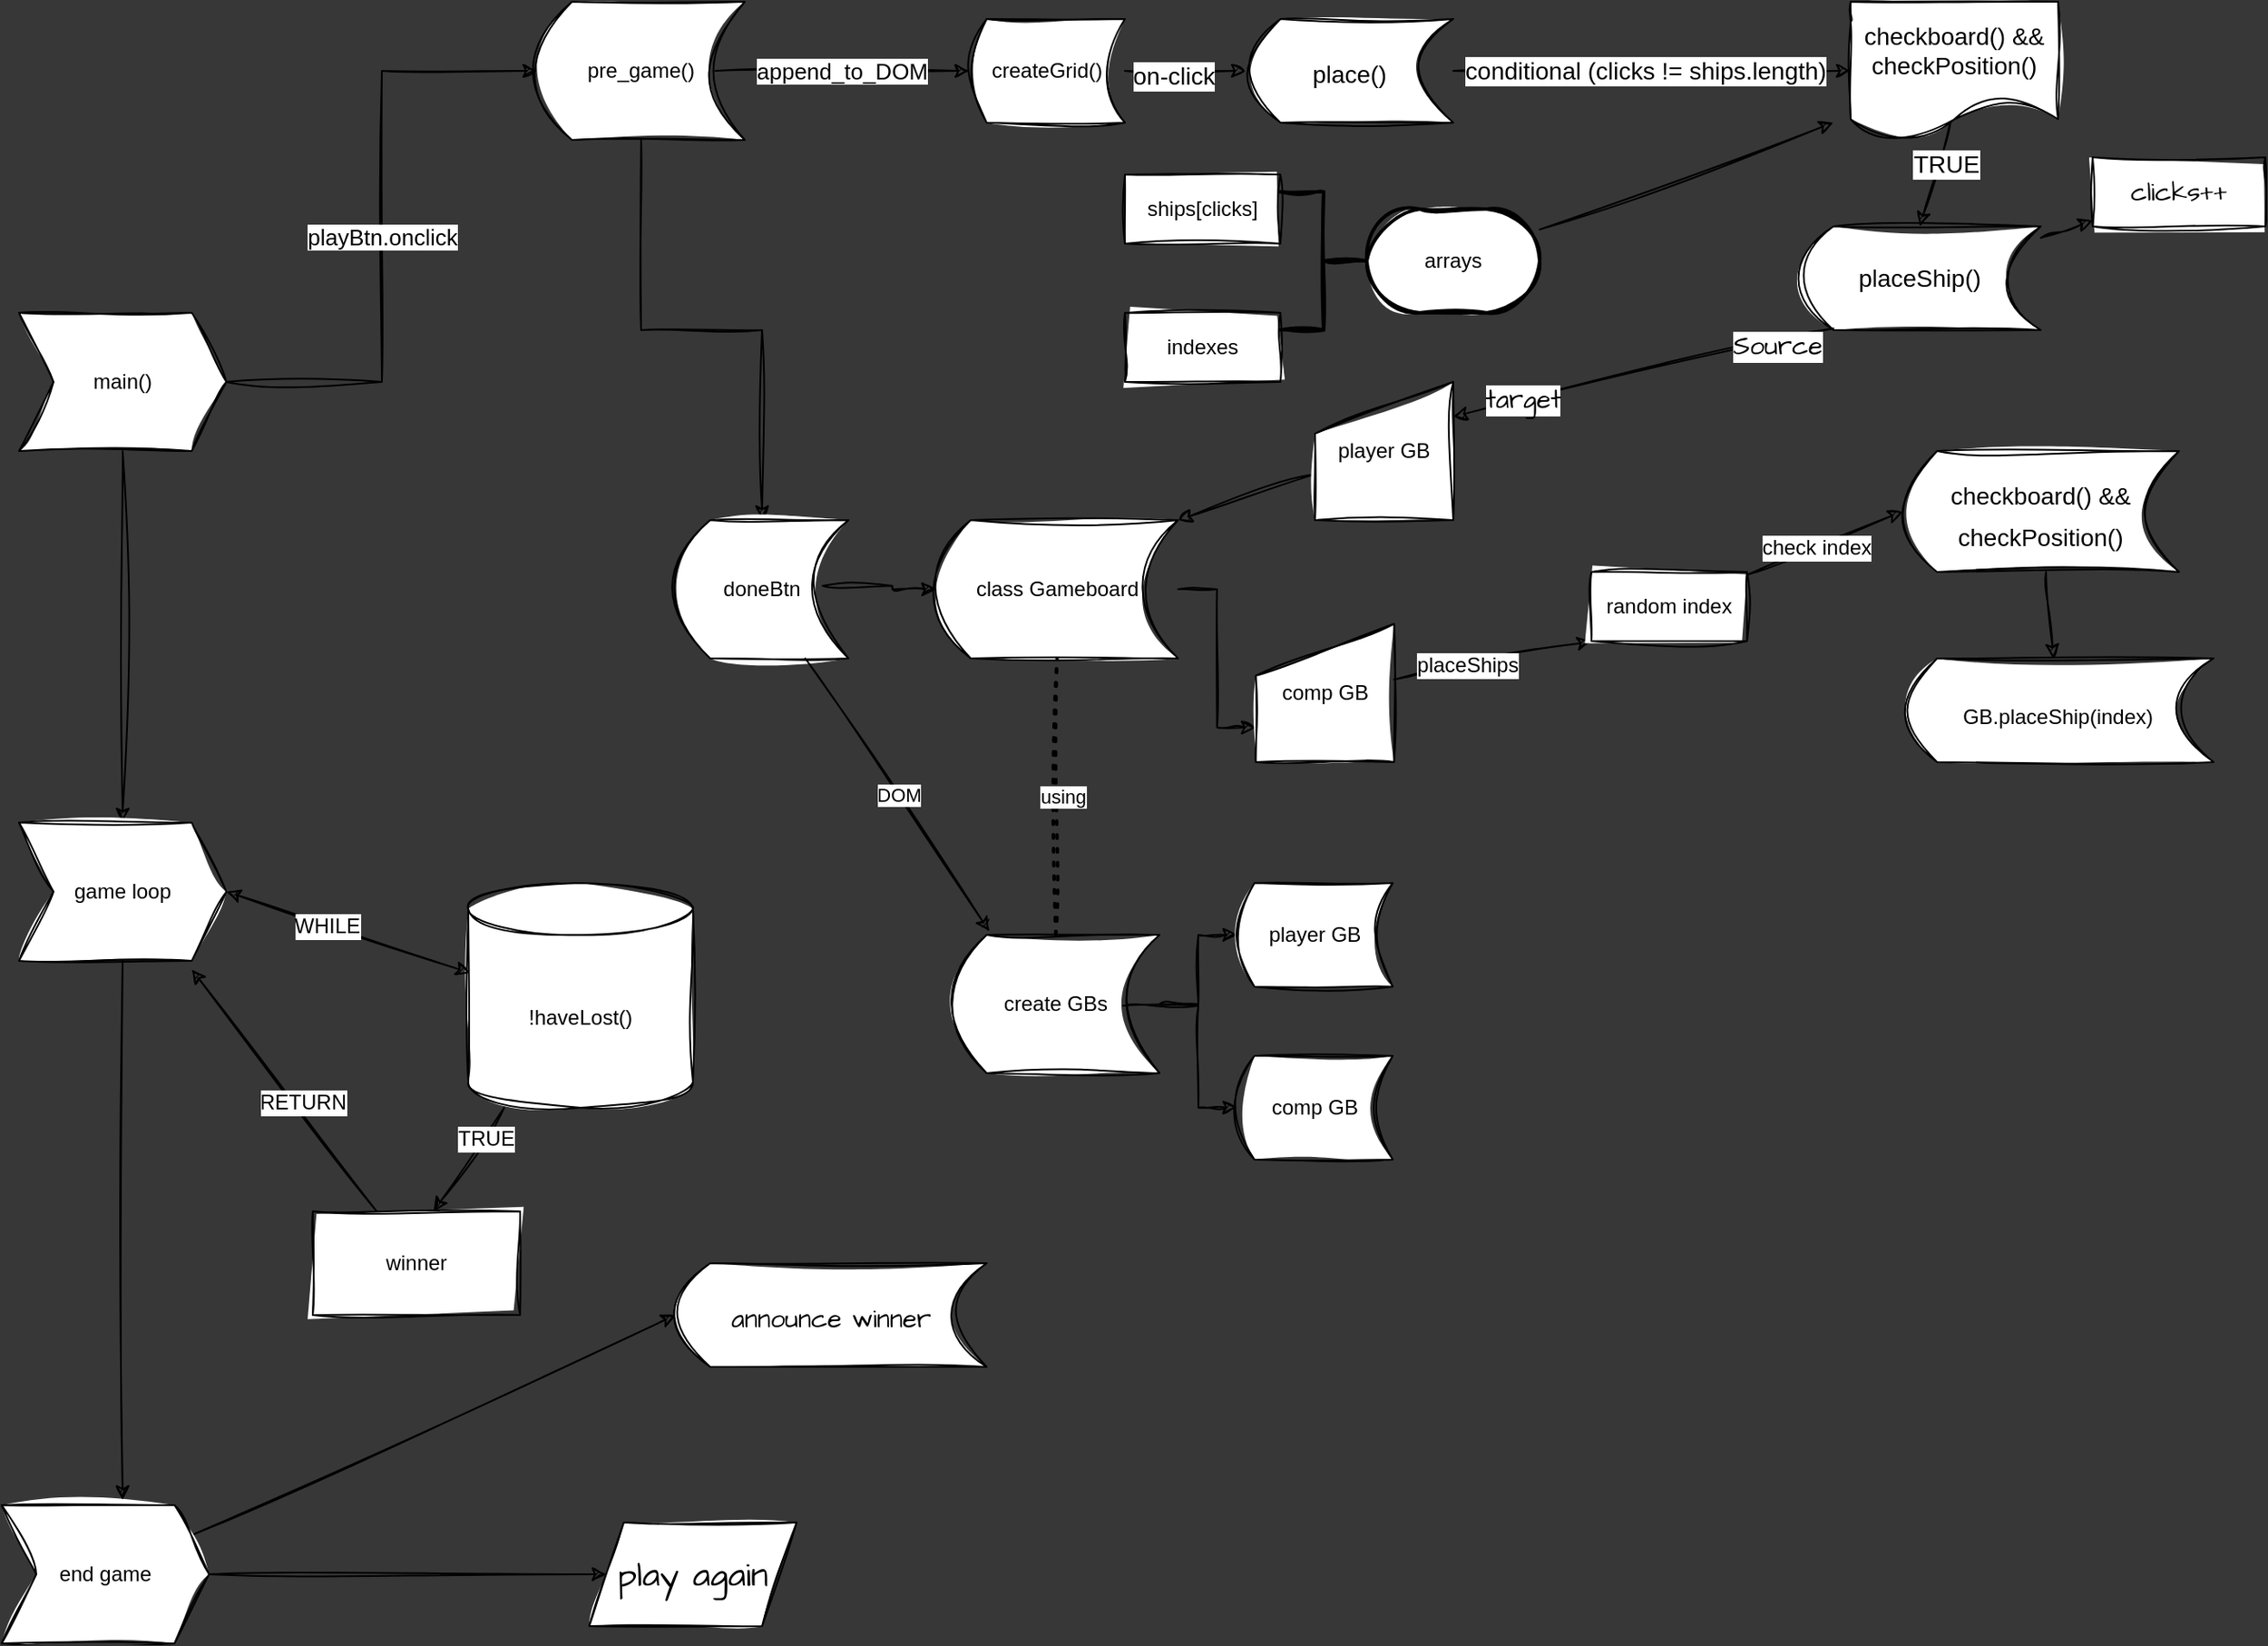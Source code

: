 <mxfile>
    <diagram name="Page-1" id="m-H0FLu24nv11wT-axkR">
        <mxGraphModel dx="1386" dy="589" grid="1" gridSize="10" guides="1" tooltips="1" connect="1" arrows="1" fold="1" page="1" pageScale="1" pageWidth="700" pageHeight="1000" background="#383738" math="0" shadow="0">
            <root>
                <mxCell id="0"/>
                <mxCell id="1" parent="0"/>
                <mxCell id="Bx23bYmAfjSLyzvlvgFU-8" style="edgeStyle=orthogonalEdgeStyle;rounded=0;orthogonalLoop=1;jettySize=auto;html=1;exitX=0.858;exitY=0.5;exitDx=0;exitDy=0;exitPerimeter=0;entryX=0;entryY=0.5;entryDx=0;entryDy=0;sketch=1;curveFitting=1;jiggle=2;" parent="1" source="Bx23bYmAfjSLyzvlvgFU-4" target="Bx23bYmAfjSLyzvlvgFU-10" edge="1">
                    <mxGeometry relative="1" as="geometry">
                        <mxPoint x="670" y="70" as="targetPoint"/>
                    </mxGeometry>
                </mxCell>
                <mxCell id="Bx23bYmAfjSLyzvlvgFU-9" value="append_to_DOM" style="edgeLabel;html=1;align=center;verticalAlign=middle;resizable=0;points=[];fontSize=13;rounded=0;sketch=1;curveFitting=1;jiggle=2;" parent="Bx23bYmAfjSLyzvlvgFU-8" vertex="1" connectable="0">
                    <mxGeometry x="-0.022" y="-2" relative="1" as="geometry">
                        <mxPoint x="1" y="-2" as="offset"/>
                    </mxGeometry>
                </mxCell>
                <mxCell id="Bx23bYmAfjSLyzvlvgFU-32" style="edgeStyle=orthogonalEdgeStyle;rounded=0;orthogonalLoop=1;jettySize=auto;html=1;entryX=0.5;entryY=0;entryDx=0;entryDy=0;sketch=1;curveFitting=1;jiggle=2;" parent="1" source="Bx23bYmAfjSLyzvlvgFU-4" target="Bx23bYmAfjSLyzvlvgFU-41" edge="1">
                    <mxGeometry relative="1" as="geometry">
                        <mxPoint x="410" y="290" as="targetPoint"/>
                    </mxGeometry>
                </mxCell>
                <mxCell id="Bx23bYmAfjSLyzvlvgFU-4" value="pre_game()" style="shape=dataStorage;whiteSpace=wrap;html=1;fixedSize=1;size=20;rotation=0;rounded=0;sketch=1;curveFitting=1;jiggle=2;" parent="1" vertex="1">
                    <mxGeometry x="350" y="30" width="120" height="80" as="geometry"/>
                </mxCell>
                <mxCell id="25" style="edgeStyle=none;sketch=1;hachureGap=4;jiggle=2;curveFitting=1;html=1;entryX=0;entryY=0.5;entryDx=0;entryDy=0;fontFamily=Architects Daughter;fontSource=https%3A%2F%2Ffonts.googleapis.com%2Fcss%3Ffamily%3DArchitects%2BDaughter;fontSize=16;" parent="1" source="Bx23bYmAfjSLyzvlvgFU-10" target="24" edge="1">
                    <mxGeometry relative="1" as="geometry"/>
                </mxCell>
                <mxCell id="26" value="on-click" style="edgeLabel;html=1;align=center;verticalAlign=middle;resizable=0;points=[];fontSize=14;fontFamily=Helvetica;" parent="25" vertex="1" connectable="0">
                    <mxGeometry x="-0.2" y="-3" relative="1" as="geometry">
                        <mxPoint as="offset"/>
                    </mxGeometry>
                </mxCell>
                <mxCell id="Bx23bYmAfjSLyzvlvgFU-10" value="createGrid()" style="shape=dataStorage;whiteSpace=wrap;html=1;fixedSize=1;size=10;rounded=0;sketch=1;curveFitting=1;jiggle=2;" parent="1" vertex="1">
                    <mxGeometry x="600" y="40" width="90" height="60" as="geometry"/>
                </mxCell>
                <mxCell id="Bx23bYmAfjSLyzvlvgFU-13" style="edgeStyle=orthogonalEdgeStyle;rounded=0;orthogonalLoop=1;jettySize=auto;html=1;entryX=0;entryY=0.5;entryDx=0;entryDy=0;sketch=1;curveFitting=1;jiggle=2;" parent="1" source="Bx23bYmAfjSLyzvlvgFU-12" target="Bx23bYmAfjSLyzvlvgFU-4" edge="1">
                    <mxGeometry relative="1" as="geometry"/>
                </mxCell>
                <mxCell id="Bx23bYmAfjSLyzvlvgFU-14" value="playBtn.onclick" style="edgeLabel;html=1;align=center;verticalAlign=middle;resizable=0;points=[];fontSize=13;rounded=0;sketch=1;curveFitting=1;jiggle=2;" parent="Bx23bYmAfjSLyzvlvgFU-13" vertex="1" connectable="0">
                    <mxGeometry x="-0.033" relative="1" as="geometry">
                        <mxPoint as="offset"/>
                    </mxGeometry>
                </mxCell>
                <mxCell id="Bx23bYmAfjSLyzvlvgFU-43" style="edgeStyle=orthogonalEdgeStyle;rounded=0;orthogonalLoop=1;jettySize=auto;html=1;sketch=1;curveFitting=1;jiggle=2;" parent="1" source="Bx23bYmAfjSLyzvlvgFU-12" target="Bx23bYmAfjSLyzvlvgFU-42" edge="1">
                    <mxGeometry relative="1" as="geometry"/>
                </mxCell>
                <mxCell id="Bx23bYmAfjSLyzvlvgFU-12" value="main()" style="shape=step;perimeter=stepPerimeter;whiteSpace=wrap;html=1;fixedSize=1;rounded=0;sketch=1;curveFitting=1;jiggle=2;" parent="1" vertex="1">
                    <mxGeometry x="50" y="210" width="120" height="80" as="geometry"/>
                </mxCell>
                <mxCell id="Bx23bYmAfjSLyzvlvgFU-36" style="edgeStyle=orthogonalEdgeStyle;rounded=0;orthogonalLoop=1;jettySize=auto;html=1;exitX=0.85;exitY=0.475;exitDx=0;exitDy=0;exitPerimeter=0;sketch=1;curveFitting=1;jiggle=2;" parent="1" source="Bx23bYmAfjSLyzvlvgFU-41" target="Bx23bYmAfjSLyzvlvgFU-35" edge="1">
                    <mxGeometry relative="1" as="geometry">
                        <mxPoint x="540.75" y="370" as="sourcePoint"/>
                    </mxGeometry>
                </mxCell>
                <mxCell id="51" style="edgeStyle=none;sketch=1;hachureGap=4;jiggle=2;curveFitting=1;html=1;fontFamily=Architects Daughter;fontSource=https%3A%2F%2Ffonts.googleapis.com%2Fcss%3Ffamily%3DArchitects%2BDaughter;fontSize=15;" edge="1" parent="1" source="Bx23bYmAfjSLyzvlvgFU-27">
                    <mxGeometry relative="1" as="geometry">
                        <mxPoint x="1100" y="100" as="targetPoint"/>
                    </mxGeometry>
                </mxCell>
                <mxCell id="Bx23bYmAfjSLyzvlvgFU-27" value="arrays" style="strokeWidth=2;html=1;shape=mxgraph.flowchart.terminator;whiteSpace=wrap;rounded=0;sketch=1;curveFitting=1;jiggle=2;" parent="1" vertex="1">
                    <mxGeometry x="830" y="150" width="100" height="60" as="geometry"/>
                </mxCell>
                <mxCell id="Bx23bYmAfjSLyzvlvgFU-28" value="" style="strokeWidth=2;html=1;shape=mxgraph.flowchart.annotation_2;align=left;labelPosition=right;pointerEvents=1;rounded=0;sketch=1;curveFitting=1;jiggle=2;rotation=-180;" parent="1" vertex="1">
                    <mxGeometry x="780" y="140" width="50" height="80" as="geometry"/>
                </mxCell>
                <mxCell id="Bx23bYmAfjSLyzvlvgFU-30" value="ships[clicks]" style="rounded=0;whiteSpace=wrap;html=1;sketch=1;curveFitting=1;jiggle=2;" parent="1" vertex="1">
                    <mxGeometry x="690" y="130" width="90" height="40" as="geometry"/>
                </mxCell>
                <mxCell id="Bx23bYmAfjSLyzvlvgFU-31" value="indexes" style="rounded=0;whiteSpace=wrap;html=1;sketch=1;curveFitting=1;jiggle=2;" parent="1" vertex="1">
                    <mxGeometry x="690" y="210" width="90" height="40" as="geometry"/>
                </mxCell>
                <mxCell id="Bx23bYmAfjSLyzvlvgFU-39" style="edgeStyle=orthogonalEdgeStyle;rounded=0;orthogonalLoop=1;jettySize=auto;html=1;entryX=0;entryY=0.75;entryDx=0;entryDy=0;sketch=1;curveFitting=1;jiggle=2;" parent="1" source="Bx23bYmAfjSLyzvlvgFU-35" target="Bx23bYmAfjSLyzvlvgFU-40" edge="1">
                    <mxGeometry relative="1" as="geometry">
                        <mxPoint x="750.75" y="410" as="targetPoint"/>
                    </mxGeometry>
                </mxCell>
                <mxCell id="Bx23bYmAfjSLyzvlvgFU-35" value="class Gameboard" style="shape=dataStorage;whiteSpace=wrap;html=1;fixedSize=1;size=20;rotation=0;rounded=0;sketch=1;curveFitting=1;jiggle=2;" parent="1" vertex="1">
                    <mxGeometry x="580.75" y="330" width="140" height="80" as="geometry"/>
                </mxCell>
                <mxCell id="50" style="edgeStyle=none;sketch=1;hachureGap=4;jiggle=2;curveFitting=1;html=1;entryX=1;entryY=0;entryDx=0;entryDy=0;fontFamily=Architects Daughter;fontSource=https%3A%2F%2Ffonts.googleapis.com%2Fcss%3Ffamily%3DArchitects%2BDaughter;fontSize=15;" edge="1" parent="1" source="Bx23bYmAfjSLyzvlvgFU-37" target="Bx23bYmAfjSLyzvlvgFU-35">
                    <mxGeometry relative="1" as="geometry"/>
                </mxCell>
                <mxCell id="Bx23bYmAfjSLyzvlvgFU-37" value="player GB" style="shape=manualInput;whiteSpace=wrap;html=1;rounded=0;sketch=1;curveFitting=1;jiggle=2;" parent="1" vertex="1">
                    <mxGeometry x="800" y="250" width="80" height="80" as="geometry"/>
                </mxCell>
                <mxCell id="7" style="edgeStyle=none;sketch=1;hachureGap=4;jiggle=2;curveFitting=1;html=1;entryX=0;entryY=1;entryDx=0;entryDy=0;fontFamily=Helvetica;fontSize=12;" parent="1" source="Bx23bYmAfjSLyzvlvgFU-40" target="9" edge="1">
                    <mxGeometry relative="1" as="geometry"/>
                </mxCell>
                <mxCell id="8" value="placeShips" style="edgeLabel;html=1;align=center;verticalAlign=middle;resizable=0;points=[];fontSize=12;fontFamily=Helvetica;" parent="7" vertex="1" connectable="0">
                    <mxGeometry x="-0.265" relative="1" as="geometry">
                        <mxPoint as="offset"/>
                    </mxGeometry>
                </mxCell>
                <mxCell id="Bx23bYmAfjSLyzvlvgFU-40" value="comp GB" style="shape=manualInput;whiteSpace=wrap;html=1;rounded=0;sketch=1;curveFitting=1;jiggle=2;" parent="1" vertex="1">
                    <mxGeometry x="765.75" y="390" width="80" height="80" as="geometry"/>
                </mxCell>
                <mxCell id="Bx23bYmAfjSLyzvlvgFU-41" value="doneBtn" style="shape=dataStorage;whiteSpace=wrap;html=1;fixedSize=1;rounded=0;sketch=1;curveFitting=1;jiggle=2;" parent="1" vertex="1">
                    <mxGeometry x="430" y="330" width="100" height="80" as="geometry"/>
                </mxCell>
                <mxCell id="Bx23bYmAfjSLyzvlvgFU-42" value="game loop" style="shape=step;perimeter=stepPerimeter;whiteSpace=wrap;html=1;fixedSize=1;rounded=0;sketch=1;curveFitting=1;jiggle=2;" parent="1" vertex="1">
                    <mxGeometry x="50" y="505" width="120" height="80" as="geometry"/>
                </mxCell>
                <mxCell id="DUC-bdXsP1FX_lVZVMEk-9" style="edgeStyle=orthogonalEdgeStyle;rounded=0;orthogonalLoop=1;jettySize=auto;html=1;entryX=0;entryY=0.5;entryDx=0;entryDy=0;sketch=1;curveFitting=1;jiggle=2;" parent="1" source="DUC-bdXsP1FX_lVZVMEk-2" target="DUC-bdXsP1FX_lVZVMEk-3" edge="1">
                    <mxGeometry relative="1" as="geometry"/>
                </mxCell>
                <mxCell id="DUC-bdXsP1FX_lVZVMEk-10" style="edgeStyle=orthogonalEdgeStyle;rounded=0;orthogonalLoop=1;jettySize=auto;html=1;entryX=0;entryY=0.5;entryDx=0;entryDy=0;sketch=1;curveFitting=1;jiggle=2;exitX=0.825;exitY=0.513;exitDx=0;exitDy=0;exitPerimeter=0;" parent="1" source="DUC-bdXsP1FX_lVZVMEk-2" target="DUC-bdXsP1FX_lVZVMEk-4" edge="1">
                    <mxGeometry relative="1" as="geometry"/>
                </mxCell>
                <mxCell id="DUC-bdXsP1FX_lVZVMEk-2" value="create GBs" style="shape=dataStorage;whiteSpace=wrap;html=1;fixedSize=1;rounded=0;sketch=1;curveFitting=1;jiggle=2;" parent="1" vertex="1">
                    <mxGeometry x="590" y="570" width="120" height="80" as="geometry"/>
                </mxCell>
                <mxCell id="DUC-bdXsP1FX_lVZVMEk-3" value="player GB" style="shape=dataStorage;whiteSpace=wrap;html=1;fixedSize=1;size=10;rounded=0;sketch=1;curveFitting=1;jiggle=2;" parent="1" vertex="1">
                    <mxGeometry x="755" y="540" width="90" height="60" as="geometry"/>
                </mxCell>
                <mxCell id="DUC-bdXsP1FX_lVZVMEk-4" value="comp GB" style="shape=dataStorage;whiteSpace=wrap;html=1;fixedSize=1;size=10;rounded=0;sketch=1;curveFitting=1;jiggle=2;" parent="1" vertex="1">
                    <mxGeometry x="755" y="640" width="90" height="60" as="geometry"/>
                </mxCell>
                <mxCell id="DUC-bdXsP1FX_lVZVMEk-5" value="" style="endArrow=classic;html=1;rounded=0;exitX=0.75;exitY=1;exitDx=0;exitDy=0;entryX=0.18;entryY=-0.025;entryDx=0;entryDy=0;entryPerimeter=0;sketch=1;curveFitting=1;jiggle=2;" parent="1" source="Bx23bYmAfjSLyzvlvgFU-41" target="DUC-bdXsP1FX_lVZVMEk-2" edge="1">
                    <mxGeometry relative="1" as="geometry">
                        <mxPoint x="533.5" y="370" as="sourcePoint"/>
                        <mxPoint x="608.5" y="420" as="targetPoint"/>
                    </mxGeometry>
                </mxCell>
                <mxCell id="DUC-bdXsP1FX_lVZVMEk-6" value="DOM" style="edgeLabel;resizable=0;html=1;align=center;verticalAlign=middle;rounded=0;sketch=1;curveFitting=1;jiggle=2;" parent="DUC-bdXsP1FX_lVZVMEk-5" connectable="0" vertex="1">
                    <mxGeometry relative="1" as="geometry"/>
                </mxCell>
                <mxCell id="DUC-bdXsP1FX_lVZVMEk-7" value="" style="endArrow=none;dashed=1;html=1;dashPattern=1 3;strokeWidth=2;rounded=0;exitX=0.5;exitY=0;exitDx=0;exitDy=0;entryX=0.5;entryY=1;entryDx=0;entryDy=0;sketch=1;curveFitting=1;jiggle=2;" parent="1" source="DUC-bdXsP1FX_lVZVMEk-2" target="Bx23bYmAfjSLyzvlvgFU-35" edge="1">
                    <mxGeometry width="50" height="50" relative="1" as="geometry">
                        <mxPoint x="746.5" y="439" as="sourcePoint"/>
                        <mxPoint x="650" y="420" as="targetPoint"/>
                        <Array as="points"/>
                    </mxGeometry>
                </mxCell>
                <mxCell id="DUC-bdXsP1FX_lVZVMEk-8" value="using" style="edgeLabel;html=1;align=center;verticalAlign=middle;resizable=0;points=[];rounded=0;sketch=1;curveFitting=1;jiggle=2;" parent="DUC-bdXsP1FX_lVZVMEk-7" vertex="1" connectable="0">
                    <mxGeometry y="-2" relative="1" as="geometry">
                        <mxPoint x="1" as="offset"/>
                    </mxGeometry>
                </mxCell>
                <mxCell id="5" style="edgeStyle=none;sketch=1;hachureGap=4;jiggle=2;curveFitting=1;html=1;fontFamily=Architects Daughter;fontSource=https%3A%2F%2Ffonts.googleapis.com%2Fcss%3Ffamily%3DArchitects%2BDaughter;fontSize=16;" parent="1" source="DUC-bdXsP1FX_lVZVMEk-11" target="3" edge="1">
                    <mxGeometry relative="1" as="geometry"/>
                </mxCell>
                <mxCell id="42" style="edgeStyle=none;sketch=1;hachureGap=4;jiggle=2;curveFitting=1;html=1;entryX=0;entryY=0.5;entryDx=0;entryDy=0;fontFamily=Architects Daughter;fontSource=https%3A%2F%2Ffonts.googleapis.com%2Fcss%3Ffamily%3DArchitects%2BDaughter;fontSize=15;" edge="1" parent="1" source="DUC-bdXsP1FX_lVZVMEk-11" target="40">
                    <mxGeometry relative="1" as="geometry"/>
                </mxCell>
                <mxCell id="DUC-bdXsP1FX_lVZVMEk-11" value="end game" style="shape=step;perimeter=stepPerimeter;whiteSpace=wrap;html=1;fixedSize=1;rounded=0;sketch=1;curveFitting=1;jiggle=2;" parent="1" vertex="1">
                    <mxGeometry x="40" y="900" width="120" height="80" as="geometry"/>
                </mxCell>
                <mxCell id="DUC-bdXsP1FX_lVZVMEk-12" style="edgeStyle=orthogonalEdgeStyle;rounded=0;orthogonalLoop=1;jettySize=auto;html=1;entryX=0.583;entryY=-0.037;entryDx=0;entryDy=0;entryPerimeter=0;sketch=1;curveFitting=1;jiggle=2;" parent="1" source="Bx23bYmAfjSLyzvlvgFU-42" target="DUC-bdXsP1FX_lVZVMEk-11" edge="1">
                    <mxGeometry relative="1" as="geometry"/>
                </mxCell>
                <mxCell id="3" value="play again" style="shape=parallelogram;perimeter=parallelogramPerimeter;whiteSpace=wrap;html=1;fixedSize=1;sketch=1;hachureGap=4;jiggle=2;curveFitting=1;fontFamily=Architects Daughter;fontSource=https%3A%2F%2Ffonts.googleapis.com%2Fcss%3Ffamily%3DArchitects%2BDaughter;fontSize=20;" parent="1" vertex="1">
                    <mxGeometry x="380" y="910" width="120" height="60" as="geometry"/>
                </mxCell>
                <mxCell id="12" style="edgeStyle=none;sketch=1;hachureGap=4;jiggle=2;curveFitting=1;html=1;fontFamily=Helvetica;fontSize=12;" parent="1" source="6" target="11" edge="1">
                    <mxGeometry relative="1" as="geometry"/>
                </mxCell>
                <mxCell id="6" value="&lt;span style=&quot;font-size: 14px;&quot;&gt;checkboard() &amp;amp;&amp;amp; checkPosition()&lt;/span&gt;" style="shape=dataStorage;whiteSpace=wrap;html=1;fixedSize=1;sketch=1;hachureGap=4;jiggle=2;curveFitting=1;fontFamily=Helvetica;fontSize=20;align=center;" parent="1" vertex="1">
                    <mxGeometry x="1140" y="290" width="160" height="70" as="geometry"/>
                </mxCell>
                <mxCell id="10" style="edgeStyle=none;sketch=1;hachureGap=4;jiggle=2;curveFitting=1;html=1;entryX=0;entryY=0.5;entryDx=0;entryDy=0;fontFamily=Helvetica;fontSize=12;" parent="1" source="9" target="6" edge="1">
                    <mxGeometry relative="1" as="geometry"/>
                </mxCell>
                <mxCell id="13" value="check index" style="edgeLabel;html=1;align=center;verticalAlign=middle;resizable=0;points=[];fontSize=12;fontFamily=Helvetica;" parent="10" vertex="1" connectable="0">
                    <mxGeometry x="0.249" y="1" relative="1" as="geometry">
                        <mxPoint x="-16" y="8" as="offset"/>
                    </mxGeometry>
                </mxCell>
                <mxCell id="9" value="random index" style="rounded=0;whiteSpace=wrap;html=1;sketch=1;curveFitting=1;jiggle=2;" parent="1" vertex="1">
                    <mxGeometry x="960" y="360" width="90" height="40" as="geometry"/>
                </mxCell>
                <mxCell id="11" value="&lt;font style=&quot;font-size: 12px;&quot;&gt;GB.placeShip(index)&lt;/font&gt;" style="shape=dataStorage;whiteSpace=wrap;html=1;fixedSize=1;sketch=1;hachureGap=4;jiggle=2;curveFitting=1;fontFamily=Helvetica;fontSize=20;align=center;" parent="1" vertex="1">
                    <mxGeometry x="1140" y="410" width="180" height="60" as="geometry"/>
                </mxCell>
                <mxCell id="20" style="edgeStyle=none;sketch=1;hachureGap=4;jiggle=2;curveFitting=1;html=1;entryX=0.583;entryY=0;entryDx=0;entryDy=0;entryPerimeter=0;fontFamily=Helvetica;fontSize=12;" parent="1" source="14" target="19" edge="1">
                    <mxGeometry relative="1" as="geometry">
                        <Array as="points"/>
                    </mxGeometry>
                </mxCell>
                <mxCell id="22" value="TRUE" style="edgeLabel;html=1;align=center;verticalAlign=middle;resizable=0;points=[];fontSize=12;fontFamily=Helvetica;" parent="20" vertex="1" connectable="0">
                    <mxGeometry x="-0.407" relative="1" as="geometry">
                        <mxPoint x="1" as="offset"/>
                    </mxGeometry>
                </mxCell>
                <mxCell id="14" value="!haveLost()" style="shape=cylinder3;whiteSpace=wrap;html=1;boundedLbl=1;backgroundOutline=1;size=15;sketch=1;hachureGap=4;jiggle=2;curveFitting=1;fontFamily=Helvetica;fontSize=12;" parent="1" vertex="1">
                    <mxGeometry x="310" y="540" width="130" height="130" as="geometry"/>
                </mxCell>
                <mxCell id="17" value="" style="endArrow=classic;startArrow=classic;html=1;sketch=1;hachureGap=4;jiggle=2;curveFitting=1;fontFamily=Helvetica;fontSize=12;entryX=0.008;entryY=0.4;entryDx=0;entryDy=0;entryPerimeter=0;exitX=1;exitY=0.5;exitDx=0;exitDy=0;" parent="1" source="Bx23bYmAfjSLyzvlvgFU-42" target="14" edge="1">
                    <mxGeometry width="50" height="50" relative="1" as="geometry">
                        <mxPoint x="210" y="590" as="sourcePoint"/>
                        <mxPoint x="260" y="540" as="targetPoint"/>
                    </mxGeometry>
                </mxCell>
                <mxCell id="18" value="WHILE" style="edgeLabel;html=1;align=center;verticalAlign=middle;resizable=0;points=[];fontSize=12;fontFamily=Helvetica;" parent="17" vertex="1" connectable="0">
                    <mxGeometry x="-0.179" relative="1" as="geometry">
                        <mxPoint as="offset"/>
                    </mxGeometry>
                </mxCell>
                <mxCell id="21" style="edgeStyle=none;sketch=1;hachureGap=4;jiggle=2;curveFitting=1;html=1;fontFamily=Helvetica;fontSize=12;" parent="1" source="19" edge="1">
                    <mxGeometry relative="1" as="geometry">
                        <mxPoint x="150" y="590" as="targetPoint"/>
                    </mxGeometry>
                </mxCell>
                <mxCell id="23" value="RETURN" style="edgeLabel;html=1;align=center;verticalAlign=middle;resizable=0;points=[];fontSize=12;fontFamily=Helvetica;" parent="21" vertex="1" connectable="0">
                    <mxGeometry x="-0.144" y="-3" relative="1" as="geometry">
                        <mxPoint y="-1" as="offset"/>
                    </mxGeometry>
                </mxCell>
                <mxCell id="19" value="winner" style="rounded=0;whiteSpace=wrap;html=1;sketch=1;hachureGap=4;jiggle=2;curveFitting=1;fontFamily=Helvetica;fontSize=12;" parent="1" vertex="1">
                    <mxGeometry x="220" y="730" width="120" height="60" as="geometry"/>
                </mxCell>
                <mxCell id="28" style="edgeStyle=none;sketch=1;hachureGap=4;jiggle=2;curveFitting=1;html=1;fontFamily=Helvetica;fontSize=14;" parent="1" source="24" target="27" edge="1">
                    <mxGeometry relative="1" as="geometry"/>
                </mxCell>
                <mxCell id="29" value="conditional (clicks != ships.length)" style="edgeLabel;html=1;align=center;verticalAlign=middle;resizable=0;points=[];fontSize=14;fontFamily=Helvetica;" parent="28" vertex="1" connectable="0">
                    <mxGeometry x="-0.361" y="1" relative="1" as="geometry">
                        <mxPoint x="37" y="1" as="offset"/>
                    </mxGeometry>
                </mxCell>
                <mxCell id="24" value="&lt;p&gt;&lt;font style=&quot;font-size: 14px;&quot; face=&quot;Helvetica&quot;&gt;place()&lt;/font&gt;&lt;/p&gt;" style="shape=dataStorage;whiteSpace=wrap;html=1;fixedSize=1;sketch=1;hachureGap=4;jiggle=2;curveFitting=1;fontFamily=Architects Daughter;fontSource=https%3A%2F%2Ffonts.googleapis.com%2Fcss%3Ffamily%3DArchitects%2BDaughter;fontSize=20;" parent="1" vertex="1">
                    <mxGeometry x="760" y="40" width="120" height="60" as="geometry"/>
                </mxCell>
                <mxCell id="31" style="edgeStyle=none;sketch=1;hachureGap=4;jiggle=2;curveFitting=1;html=1;entryX=0.5;entryY=0;entryDx=0;entryDy=0;fontFamily=Helvetica;fontSize=14;exitX=0.483;exitY=0.85;exitDx=0;exitDy=0;exitPerimeter=0;" parent="1" source="27" target="30" edge="1">
                    <mxGeometry relative="1" as="geometry"/>
                </mxCell>
                <mxCell id="32" value="TRUE" style="edgeLabel;html=1;align=center;verticalAlign=middle;resizable=0;points=[];fontSize=14;fontFamily=Helvetica;" parent="31" vertex="1" connectable="0">
                    <mxGeometry x="-0.495" y="4" relative="1" as="geometry">
                        <mxPoint x="-2" y="9" as="offset"/>
                    </mxGeometry>
                </mxCell>
                <mxCell id="27" value="checkboard() &amp;amp;&amp;amp; checkPosition()" style="shape=document;whiteSpace=wrap;html=1;boundedLbl=1;sketch=1;hachureGap=4;jiggle=2;curveFitting=1;fontFamily=Helvetica;fontSize=14;" parent="1" vertex="1">
                    <mxGeometry x="1110" y="30" width="120" height="80" as="geometry"/>
                </mxCell>
                <mxCell id="48" style="edgeStyle=none;sketch=1;hachureGap=4;jiggle=2;curveFitting=1;html=1;fontFamily=Architects Daughter;fontSource=https%3A%2F%2Ffonts.googleapis.com%2Fcss%3Ffamily%3DArchitects%2BDaughter;fontSize=15;" edge="1" parent="1" source="30" target="49">
                    <mxGeometry relative="1" as="geometry">
                        <mxPoint x="1270" y="150" as="targetPoint"/>
                    </mxGeometry>
                </mxCell>
                <mxCell id="30" value="placeShip()" style="shape=dataStorage;whiteSpace=wrap;html=1;fixedSize=1;sketch=1;hachureGap=4;jiggle=2;curveFitting=1;fontFamily=Helvetica;fontSize=14;" parent="1" vertex="1">
                    <mxGeometry x="1080" y="160" width="140" height="60" as="geometry"/>
                </mxCell>
                <mxCell id="40" value="&lt;font style=&quot;font-size: 15px;&quot;&gt;announce winner&lt;/font&gt;" style="shape=dataStorage;whiteSpace=wrap;html=1;fixedSize=1;sketch=1;hachureGap=4;jiggle=2;curveFitting=1;fontFamily=Architects Daughter;fontSource=https%3A%2F%2Ffonts.googleapis.com%2Fcss%3Ffamily%3DArchitects%2BDaughter;fontSize=20;" vertex="1" parent="1">
                    <mxGeometry x="430" y="760" width="180" height="60" as="geometry"/>
                </mxCell>
                <mxCell id="45" value="" style="endArrow=classic;html=1;sketch=1;hachureGap=4;jiggle=2;curveFitting=1;fontFamily=Architects Daughter;fontSource=https%3A%2F%2Ffonts.googleapis.com%2Fcss%3Ffamily%3DArchitects%2BDaughter;fontSize=15;entryX=1;entryY=0.25;entryDx=0;entryDy=0;" edge="1" parent="1" target="Bx23bYmAfjSLyzvlvgFU-37">
                    <mxGeometry relative="1" as="geometry">
                        <mxPoint x="1100" y="219" as="sourcePoint"/>
                        <mxPoint x="1260" y="219" as="targetPoint"/>
                    </mxGeometry>
                </mxCell>
                <mxCell id="46" value="target" style="edgeLabel;resizable=0;html=1;align=center;verticalAlign=middle;sketch=1;hachureGap=4;jiggle=2;curveFitting=1;fontFamily=Architects Daughter;fontSource=https%3A%2F%2Ffonts.googleapis.com%2Fcss%3Ffamily%3DArchitects%2BDaughter;fontSize=15;" connectable="0" vertex="1" parent="45">
                    <mxGeometry relative="1" as="geometry">
                        <mxPoint x="-70" y="15" as="offset"/>
                    </mxGeometry>
                </mxCell>
                <mxCell id="47" value="Source" style="edgeLabel;resizable=0;html=1;align=left;verticalAlign=bottom;sketch=1;hachureGap=4;jiggle=2;curveFitting=1;fontFamily=Architects Daughter;fontSource=https%3A%2F%2Ffonts.googleapis.com%2Fcss%3Ffamily%3DArchitects%2BDaughter;fontSize=15;" connectable="0" vertex="1" parent="45">
                    <mxGeometry x="-1" relative="1" as="geometry">
                        <mxPoint x="-60" y="21" as="offset"/>
                    </mxGeometry>
                </mxCell>
                <mxCell id="49" value="clicks++" style="rounded=0;whiteSpace=wrap;html=1;sketch=1;hachureGap=4;jiggle=2;curveFitting=1;fontFamily=Architects Daughter;fontSource=https%3A%2F%2Ffonts.googleapis.com%2Fcss%3Ffamily%3DArchitects%2BDaughter;fontSize=15;" vertex="1" parent="1">
                    <mxGeometry x="1250" y="120" width="100" height="40" as="geometry"/>
                </mxCell>
            </root>
        </mxGraphModel>
    </diagram>
</mxfile>